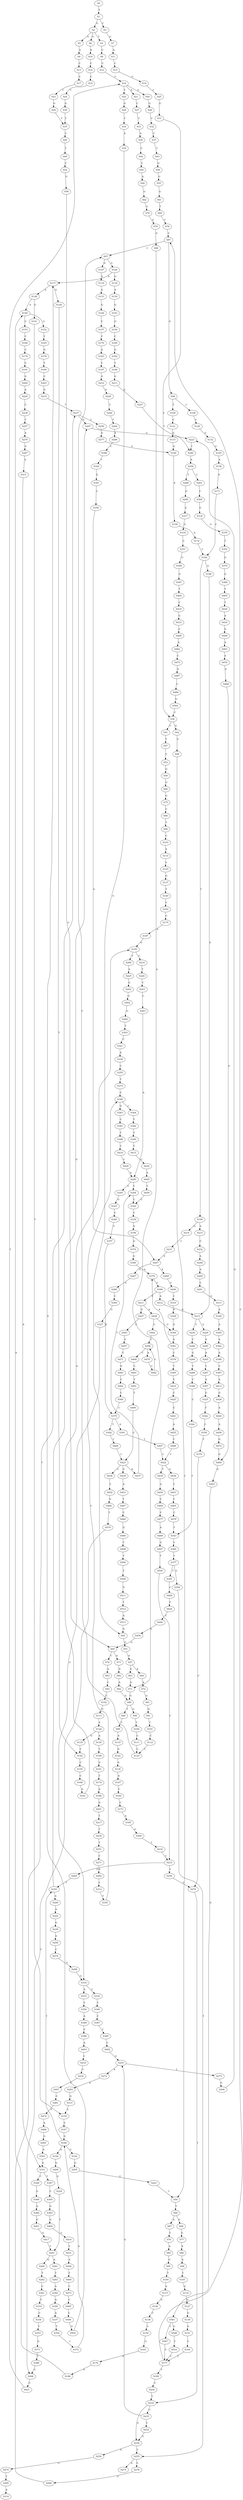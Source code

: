 strict digraph  {
	S0 -> S1 [ label = T ];
	S1 -> S2 [ label = G ];
	S1 -> S3 [ label = C ];
	S2 -> S4 [ label = T ];
	S2 -> S5 [ label = A ];
	S2 -> S6 [ label = G ];
	S3 -> S7 [ label = G ];
	S4 -> S8 [ label = C ];
	S5 -> S9 [ label = A ];
	S6 -> S10 [ label = A ];
	S7 -> S11 [ label = A ];
	S8 -> S12 [ label = C ];
	S9 -> S13 [ label = C ];
	S10 -> S14 [ label = C ];
	S11 -> S15 [ label = C ];
	S12 -> S16 [ label = T ];
	S13 -> S17 [ label = C ];
	S14 -> S18 [ label = C ];
	S15 -> S19 [ label = G ];
	S16 -> S20 [ label = G ];
	S16 -> S21 [ label = A ];
	S16 -> S22 [ label = T ];
	S17 -> S23 [ label = C ];
	S18 -> S24 [ label = C ];
	S19 -> S25 [ label = C ];
	S20 -> S26 [ label = G ];
	S21 -> S27 [ label = C ];
	S22 -> S28 [ label = G ];
	S23 -> S29 [ label = G ];
	S24 -> S30 [ label = G ];
	S25 -> S31 [ label = G ];
	S26 -> S32 [ label = C ];
	S27 -> S33 [ label = T ];
	S28 -> S34 [ label = T ];
	S29 -> S35 [ label = T ];
	S30 -> S35 [ label = T ];
	S31 -> S36 [ label = C ];
	S32 -> S37 [ label = C ];
	S33 -> S38 [ label = A ];
	S34 -> S39 [ label = A ];
	S35 -> S40 [ label = C ];
	S36 -> S41 [ label = C ];
	S36 -> S42 [ label = G ];
	S37 -> S43 [ label = T ];
	S38 -> S44 [ label = C ];
	S39 -> S45 [ label = G ];
	S40 -> S46 [ label = T ];
	S41 -> S47 [ label = T ];
	S42 -> S48 [ label = G ];
	S43 -> S49 [ label = G ];
	S44 -> S50 [ label = C ];
	S45 -> S51 [ label = G ];
	S46 -> S52 [ label = C ];
	S47 -> S53 [ label = C ];
	S48 -> S54 [ label = C ];
	S49 -> S55 [ label = G ];
	S50 -> S56 [ label = A ];
	S51 -> S57 [ label = A ];
	S52 -> S58 [ label = G ];
	S53 -> S59 [ label = G ];
	S54 -> S60 [ label = T ];
	S55 -> S61 [ label = G ];
	S56 -> S62 [ label = G ];
	S57 -> S63 [ label = G ];
	S57 -> S64 [ label = A ];
	S58 -> S65 [ label = G ];
	S59 -> S66 [ label = G ];
	S60 -> S67 [ label = A ];
	S60 -> S68 [ label = G ];
	S61 -> S69 [ label = T ];
	S62 -> S70 [ label = G ];
	S63 -> S71 [ label = A ];
	S64 -> S72 [ label = A ];
	S65 -> S73 [ label = A ];
	S65 -> S74 [ label = C ];
	S66 -> S75 [ label = G ];
	S67 -> S76 [ label = T ];
	S68 -> S77 [ label = G ];
	S69 -> S78 [ label = C ];
	S70 -> S79 [ label = A ];
	S71 -> S80 [ label = G ];
	S72 -> S81 [ label = G ];
	S73 -> S82 [ label = G ];
	S74 -> S83 [ label = A ];
	S75 -> S84 [ label = C ];
	S76 -> S85 [ label = A ];
	S77 -> S86 [ label = A ];
	S78 -> S87 [ label = C ];
	S79 -> S88 [ label = G ];
	S80 -> S89 [ label = T ];
	S80 -> S90 [ label = G ];
	S81 -> S91 [ label = G ];
	S82 -> S92 [ label = A ];
	S83 -> S93 [ label = C ];
	S84 -> S94 [ label = T ];
	S85 -> S95 [ label = G ];
	S86 -> S96 [ label = A ];
	S87 -> S97 [ label = C ];
	S87 -> S98 [ label = G ];
	S88 -> S71 [ label = A ];
	S89 -> S99 [ label = C ];
	S90 -> S100 [ label = T ];
	S91 -> S101 [ label = T ];
	S92 -> S80 [ label = G ];
	S93 -> S102 [ label = C ];
	S94 -> S103 [ label = C ];
	S95 -> S104 [ label = T ];
	S96 -> S105 [ label = T ];
	S97 -> S106 [ label = G ];
	S97 -> S107 [ label = A ];
	S98 -> S108 [ label = C ];
	S98 -> S109 [ label = T ];
	S99 -> S110 [ label = A ];
	S100 -> S111 [ label = C ];
	S101 -> S112 [ label = C ];
	S102 -> S113 [ label = G ];
	S103 -> S114 [ label = A ];
	S104 -> S115 [ label = A ];
	S105 -> S116 [ label = G ];
	S106 -> S117 [ label = A ];
	S106 -> S118 [ label = G ];
	S107 -> S119 [ label = G ];
	S108 -> S120 [ label = C ];
	S109 -> S121 [ label = C ];
	S110 -> S122 [ label = G ];
	S111 -> S123 [ label = C ];
	S112 -> S123 [ label = C ];
	S113 -> S124 [ label = A ];
	S114 -> S125 [ label = C ];
	S115 -> S126 [ label = G ];
	S116 -> S127 [ label = G ];
	S117 -> S128 [ label = A ];
	S117 -> S129 [ label = G ];
	S118 -> S130 [ label = A ];
	S119 -> S131 [ label = A ];
	S120 -> S132 [ label = G ];
	S121 -> S133 [ label = G ];
	S122 -> S134 [ label = G ];
	S123 -> S97 [ label = C ];
	S124 -> S135 [ label = G ];
	S124 -> S136 [ label = A ];
	S125 -> S137 [ label = G ];
	S126 -> S138 [ label = C ];
	S127 -> S139 [ label = G ];
	S128 -> S140 [ label = A ];
	S128 -> S141 [ label = G ];
	S129 -> S142 [ label = T ];
	S130 -> S143 [ label = G ];
	S131 -> S144 [ label = G ];
	S132 -> S145 [ label = G ];
	S133 -> S146 [ label = G ];
	S134 -> S147 [ label = A ];
	S135 -> S142 [ label = T ];
	S136 -> S148 [ label = T ];
	S137 -> S149 [ label = T ];
	S138 -> S150 [ label = C ];
	S139 -> S151 [ label = G ];
	S140 -> S152 [ label = G ];
	S140 -> S153 [ label = C ];
	S141 -> S154 [ label = T ];
	S142 -> S155 [ label = C ];
	S143 -> S156 [ label = G ];
	S144 -> S157 [ label = C ];
	S145 -> S158 [ label = A ];
	S146 -> S159 [ label = A ];
	S147 -> S160 [ label = C ];
	S148 -> S161 [ label = G ];
	S149 -> S162 [ label = C ];
	S150 -> S163 [ label = G ];
	S151 -> S164 [ label = T ];
	S152 -> S165 [ label = T ];
	S153 -> S166 [ label = C ];
	S154 -> S167 [ label = C ];
	S155 -> S168 [ label = C ];
	S156 -> S169 [ label = C ];
	S157 -> S170 [ label = C ];
	S158 -> S171 [ label = A ];
	S159 -> S172 [ label = A ];
	S160 -> S173 [ label = C ];
	S161 -> S174 [ label = T ];
	S162 -> S175 [ label = C ];
	S163 -> S176 [ label = A ];
	S164 -> S177 [ label = C ];
	S165 -> S178 [ label = G ];
	S166 -> S179 [ label = C ];
	S167 -> S180 [ label = G ];
	S168 -> S181 [ label = A ];
	S169 -> S182 [ label = G ];
	S170 -> S183 [ label = A ];
	S171 -> S184 [ label = C ];
	S172 -> S184 [ label = C ];
	S173 -> S185 [ label = A ];
	S174 -> S186 [ label = A ];
	S175 -> S187 [ label = A ];
	S176 -> S188 [ label = A ];
	S177 -> S87 [ label = C ];
	S177 -> S189 [ label = T ];
	S178 -> S190 [ label = T ];
	S179 -> S191 [ label = C ];
	S180 -> S192 [ label = C ];
	S180 -> S193 [ label = T ];
	S180 -> S194 [ label = A ];
	S181 -> S195 [ label = G ];
	S182 -> S196 [ label = T ];
	S183 -> S197 [ label = C ];
	S184 -> S198 [ label = A ];
	S184 -> S199 [ label = T ];
	S185 -> S200 [ label = G ];
	S186 -> S201 [ label = G ];
	S187 -> S195 [ label = G ];
	S188 -> S140 [ label = A ];
	S189 -> S202 [ label = C ];
	S190 -> S203 [ label = C ];
	S191 -> S204 [ label = G ];
	S192 -> S205 [ label = G ];
	S193 -> S206 [ label = A ];
	S193 -> S207 [ label = G ];
	S194 -> S208 [ label = G ];
	S195 -> S209 [ label = T ];
	S195 -> S210 [ label = C ];
	S196 -> S211 [ label = G ];
	S197 -> S212 [ label = G ];
	S198 -> S213 [ label = G ];
	S199 -> S214 [ label = G ];
	S199 -> S215 [ label = A ];
	S200 -> S216 [ label = T ];
	S201 -> S217 [ label = T ];
	S202 -> S218 [ label = T ];
	S203 -> S219 [ label = G ];
	S204 -> S220 [ label = A ];
	S205 -> S221 [ label = G ];
	S206 -> S222 [ label = A ];
	S207 -> S223 [ label = G ];
	S208 -> S224 [ label = G ];
	S209 -> S225 [ label = A ];
	S210 -> S226 [ label = T ];
	S211 -> S227 [ label = G ];
	S212 -> S228 [ label = G ];
	S213 -> S229 [ label = G ];
	S213 -> S230 [ label = C ];
	S214 -> S231 [ label = C ];
	S215 -> S232 [ label = C ];
	S216 -> S233 [ label = C ];
	S217 -> S234 [ label = T ];
	S218 -> S235 [ label = C ];
	S218 -> S236 [ label = G ];
	S219 -> S237 [ label = T ];
	S220 -> S238 [ label = C ];
	S221 -> S54 [ label = C ];
	S222 -> S239 [ label = G ];
	S223 -> S240 [ label = T ];
	S224 -> S241 [ label = T ];
	S225 -> S242 [ label = G ];
	S226 -> S243 [ label = T ];
	S227 -> S240 [ label = T ];
	S228 -> S244 [ label = T ];
	S229 -> S245 [ label = A ];
	S230 -> S246 [ label = C ];
	S231 -> S247 [ label = A ];
	S232 -> S248 [ label = A ];
	S233 -> S249 [ label = G ];
	S233 -> S250 [ label = T ];
	S234 -> S251 [ label = T ];
	S235 -> S252 [ label = T ];
	S235 -> S253 [ label = G ];
	S236 -> S254 [ label = A ];
	S236 -> S255 [ label = T ];
	S237 -> S256 [ label = C ];
	S237 -> S207 [ label = G ];
	S238 -> S257 [ label = T ];
	S239 -> S258 [ label = A ];
	S240 -> S259 [ label = A ];
	S241 -> S260 [ label = G ];
	S241 -> S261 [ label = A ];
	S242 -> S262 [ label = G ];
	S243 -> S263 [ label = C ];
	S244 -> S264 [ label = T ];
	S245 -> S265 [ label = A ];
	S246 -> S266 [ label = G ];
	S247 -> S267 [ label = G ];
	S247 -> S268 [ label = A ];
	S248 -> S269 [ label = A ];
	S249 -> S193 [ label = T ];
	S250 -> S270 [ label = C ];
	S251 -> S271 [ label = C ];
	S252 -> S236 [ label = G ];
	S253 -> S272 [ label = A ];
	S253 -> S273 [ label = T ];
	S254 -> S274 [ label = G ];
	S255 -> S275 [ label = A ];
	S255 -> S276 [ label = C ];
	S256 -> S277 [ label = G ];
	S257 -> S278 [ label = A ];
	S258 -> S279 [ label = C ];
	S259 -> S280 [ label = T ];
	S259 -> S281 [ label = C ];
	S260 -> S282 [ label = T ];
	S261 -> S283 [ label = T ];
	S262 -> S284 [ label = G ];
	S263 -> S285 [ label = A ];
	S264 -> S286 [ label = A ];
	S265 -> S287 [ label = T ];
	S266 -> S288 [ label = T ];
	S267 -> S289 [ label = A ];
	S268 -> S290 [ label = C ];
	S269 -> S291 [ label = C ];
	S270 -> S218 [ label = T ];
	S271 -> S292 [ label = A ];
	S272 -> S293 [ label = A ];
	S273 -> S294 [ label = G ];
	S274 -> S295 [ label = T ];
	S276 -> S296 [ label = G ];
	S277 -> S146 [ label = G ];
	S278 -> S297 [ label = G ];
	S279 -> S298 [ label = G ];
	S280 -> S299 [ label = G ];
	S281 -> S300 [ label = C ];
	S282 -> S301 [ label = C ];
	S283 -> S302 [ label = A ];
	S284 -> S303 [ label = T ];
	S285 -> S304 [ label = T ];
	S285 -> S305 [ label = C ];
	S286 -> S306 [ label = C ];
	S287 -> S307 [ label = A ];
	S288 -> S308 [ label = C ];
	S289 -> S309 [ label = C ];
	S290 -> S310 [ label = C ];
	S291 -> S311 [ label = G ];
	S292 -> S312 [ label = C ];
	S293 -> S313 [ label = G ];
	S294 -> S223 [ label = G ];
	S295 -> S314 [ label = A ];
	S296 -> S237 [ label = T ];
	S297 -> S315 [ label = A ];
	S298 -> S316 [ label = G ];
	S299 -> S317 [ label = A ];
	S300 -> S318 [ label = G ];
	S301 -> S319 [ label = C ];
	S302 -> S320 [ label = A ];
	S303 -> S321 [ label = C ];
	S304 -> S322 [ label = C ];
	S305 -> S323 [ label = G ];
	S306 -> S324 [ label = T ];
	S307 -> S325 [ label = G ];
	S308 -> S326 [ label = C ];
	S309 -> S327 [ label = G ];
	S310 -> S328 [ label = A ];
	S311 -> S329 [ label = A ];
	S312 -> S330 [ label = T ];
	S313 -> S154 [ label = T ];
	S315 -> S331 [ label = A ];
	S316 -> S332 [ label = C ];
	S316 -> S333 [ label = A ];
	S317 -> S334 [ label = G ];
	S318 -> S335 [ label = G ];
	S319 -> S336 [ label = C ];
	S320 -> S337 [ label = G ];
	S321 -> S338 [ label = A ];
	S322 -> S339 [ label = C ];
	S323 -> S340 [ label = C ];
	S324 -> S341 [ label = G ];
	S325 -> S342 [ label = T ];
	S326 -> S343 [ label = T ];
	S327 -> S316 [ label = G ];
	S328 -> S344 [ label = G ];
	S329 -> S345 [ label = A ];
	S330 -> S346 [ label = C ];
	S331 -> S347 [ label = T ];
	S331 -> S348 [ label = C ];
	S332 -> S349 [ label = T ];
	S333 -> S350 [ label = C ];
	S334 -> S351 [ label = C ];
	S335 -> S352 [ label = T ];
	S336 -> S353 [ label = T ];
	S337 -> S354 [ label = T ];
	S338 -> S355 [ label = C ];
	S339 -> S356 [ label = A ];
	S340 -> S357 [ label = C ];
	S341 -> S358 [ label = C ];
	S342 -> S359 [ label = C ];
	S343 -> S360 [ label = C ];
	S344 -> S361 [ label = A ];
	S345 -> S362 [ label = A ];
	S346 -> S363 [ label = G ];
	S346 -> S364 [ label = C ];
	S347 -> S365 [ label = C ];
	S348 -> S366 [ label = G ];
	S349 -> S367 [ label = C ];
	S350 -> S368 [ label = A ];
	S351 -> S369 [ label = G ];
	S352 -> S370 [ label = G ];
	S353 -> S371 [ label = G ];
	S354 -> S372 [ label = C ];
	S355 -> S373 [ label = T ];
	S356 -> S374 [ label = G ];
	S357 -> S375 [ label = C ];
	S358 -> S247 [ label = A ];
	S359 -> S376 [ label = T ];
	S360 -> S377 [ label = T ];
	S361 -> S378 [ label = C ];
	S361 -> S379 [ label = A ];
	S362 -> S380 [ label = A ];
	S363 -> S381 [ label = C ];
	S364 -> S382 [ label = T ];
	S365 -> S383 [ label = G ];
	S366 -> S384 [ label = A ];
	S367 -> S385 [ label = T ];
	S368 -> S386 [ label = C ];
	S369 -> S387 [ label = G ];
	S370 -> S388 [ label = G ];
	S371 -> S389 [ label = T ];
	S372 -> S180 [ label = G ];
	S373 -> S346 [ label = C ];
	S374 -> S390 [ label = A ];
	S375 -> S391 [ label = A ];
	S375 -> S392 [ label = T ];
	S376 -> S270 [ label = C ];
	S377 -> S393 [ label = T ];
	S377 -> S394 [ label = G ];
	S378 -> S395 [ label = T ];
	S379 -> S396 [ label = C ];
	S380 -> S397 [ label = C ];
	S381 -> S398 [ label = T ];
	S382 -> S399 [ label = T ];
	S383 -> S400 [ label = G ];
	S384 -> S401 [ label = G ];
	S385 -> S402 [ label = C ];
	S386 -> S403 [ label = A ];
	S387 -> S404 [ label = T ];
	S388 -> S405 [ label = T ];
	S389 -> S406 [ label = C ];
	S390 -> S379 [ label = A ];
	S391 -> S407 [ label = T ];
	S392 -> S408 [ label = T ];
	S393 -> S409 [ label = C ];
	S394 -> S255 [ label = T ];
	S395 -> S410 [ label = C ];
	S396 -> S411 [ label = C ];
	S396 -> S412 [ label = A ];
	S397 -> S413 [ label = A ];
	S398 -> S414 [ label = T ];
	S399 -> S415 [ label = T ];
	S400 -> S416 [ label = G ];
	S401 -> S417 [ label = G ];
	S402 -> S253 [ label = G ];
	S403 -> S418 [ label = C ];
	S404 -> S419 [ label = C ];
	S405 -> S420 [ label = T ];
	S406 -> S421 [ label = C ];
	S407 -> S422 [ label = C ];
	S408 -> S423 [ label = C ];
	S409 -> S424 [ label = T ];
	S410 -> S425 [ label = C ];
	S411 -> S426 [ label = A ];
	S411 -> S427 [ label = G ];
	S412 -> S213 [ label = G ];
	S413 -> S428 [ label = G ];
	S414 -> S429 [ label = C ];
	S415 -> S430 [ label = C ];
	S416 -> S431 [ label = T ];
	S417 -> S241 [ label = T ];
	S418 -> S432 [ label = C ];
	S419 -> S433 [ label = G ];
	S420 -> S434 [ label = A ];
	S421 -> S16 [ label = T ];
	S422 -> S435 [ label = T ];
	S422 -> S436 [ label = G ];
	S423 -> S437 [ label = A ];
	S423 -> S438 [ label = C ];
	S423 -> S439 [ label = G ];
	S424 -> S440 [ label = C ];
	S425 -> S441 [ label = C ];
	S426 -> S344 [ label = G ];
	S426 -> S442 [ label = C ];
	S427 -> S443 [ label = G ];
	S428 -> S444 [ label = A ];
	S429 -> S285 [ label = A ];
	S430 -> S445 [ label = A ];
	S431 -> S446 [ label = A ];
	S432 -> S447 [ label = T ];
	S433 -> S448 [ label = C ];
	S434 -> S449 [ label = G ];
	S435 -> S450 [ label = G ];
	S436 -> S451 [ label = T ];
	S437 -> S304 [ label = T ];
	S438 -> S452 [ label = T ];
	S439 -> S453 [ label = A ];
	S440 -> S454 [ label = G ];
	S441 -> S455 [ label = A ];
	S442 -> S456 [ label = C ];
	S443 -> S457 [ label = A ];
	S444 -> S458 [ label = A ];
	S445 -> S459 [ label = T ];
	S446 -> S460 [ label = T ];
	S447 -> S461 [ label = C ];
	S448 -> S462 [ label = A ];
	S449 -> S463 [ label = A ];
	S450 -> S464 [ label = C ];
	S451 -> S465 [ label = C ];
	S452 -> S466 [ label = G ];
	S453 -> S467 [ label = T ];
	S454 -> S65 [ label = G ];
	S455 -> S468 [ label = T ];
	S456 -> S469 [ label = C ];
	S456 -> S470 [ label = A ];
	S457 -> S471 [ label = C ];
	S458 -> S472 [ label = G ];
	S459 -> S322 [ label = C ];
	S460 -> S473 [ label = C ];
	S461 -> S474 [ label = T ];
	S462 -> S475 [ label = C ];
	S463 -> S476 [ label = A ];
	S464 -> S477 [ label = C ];
	S465 -> S478 [ label = C ];
	S466 -> S479 [ label = T ];
	S467 -> S480 [ label = C ];
	S468 -> S422 [ label = C ];
	S469 -> S481 [ label = C ];
	S470 -> S482 [ label = C ];
	S471 -> S483 [ label = G ];
	S472 -> S484 [ label = G ];
	S473 -> S485 [ label = C ];
	S474 -> S486 [ label = A ];
	S475 -> S487 [ label = G ];
	S476 -> S488 [ label = G ];
	S477 -> S489 [ label = A ];
	S478 -> S343 [ label = T ];
	S479 -> S406 [ label = C ];
	S480 -> S490 [ label = G ];
	S481 -> S491 [ label = T ];
	S482 -> S456 [ label = C ];
	S483 -> S492 [ label = C ];
	S484 -> S493 [ label = G ];
	S485 -> S494 [ label = C ];
	S486 -> S495 [ label = G ];
	S487 -> S496 [ label = C ];
	S488 -> S484 [ label = G ];
	S489 -> S497 [ label = G ];
	S490 -> S498 [ label = T ];
	S491 -> S499 [ label = T ];
	S492 -> S500 [ label = C ];
	S493 -> S501 [ label = G ];
	S494 -> S502 [ label = G ];
	S495 -> S503 [ label = A ];
	S496 -> S504 [ label = G ];
	S497 -> S505 [ label = T ];
	S498 -> S506 [ label = T ];
	S499 -> S423 [ label = C ];
	S500 -> S375 [ label = C ];
	S501 -> S507 [ label = T ];
	S501 -> S508 [ label = G ];
	S502 -> S117 [ label = A ];
	S503 -> S331 [ label = A ];
	S504 -> S36 [ label = C ];
	S505 -> S233 [ label = C ];
	S506 -> S509 [ label = T ];
	S507 -> S177 [ label = C ];
	S508 -> S510 [ label = T ];
	S509 -> S511 [ label = G ];
	S510 -> S177 [ label = C ];
	S511 -> S512 [ label = T ];
	S512 -> S513 [ label = A ];
	S513 -> S45 [ label = G ];
}
